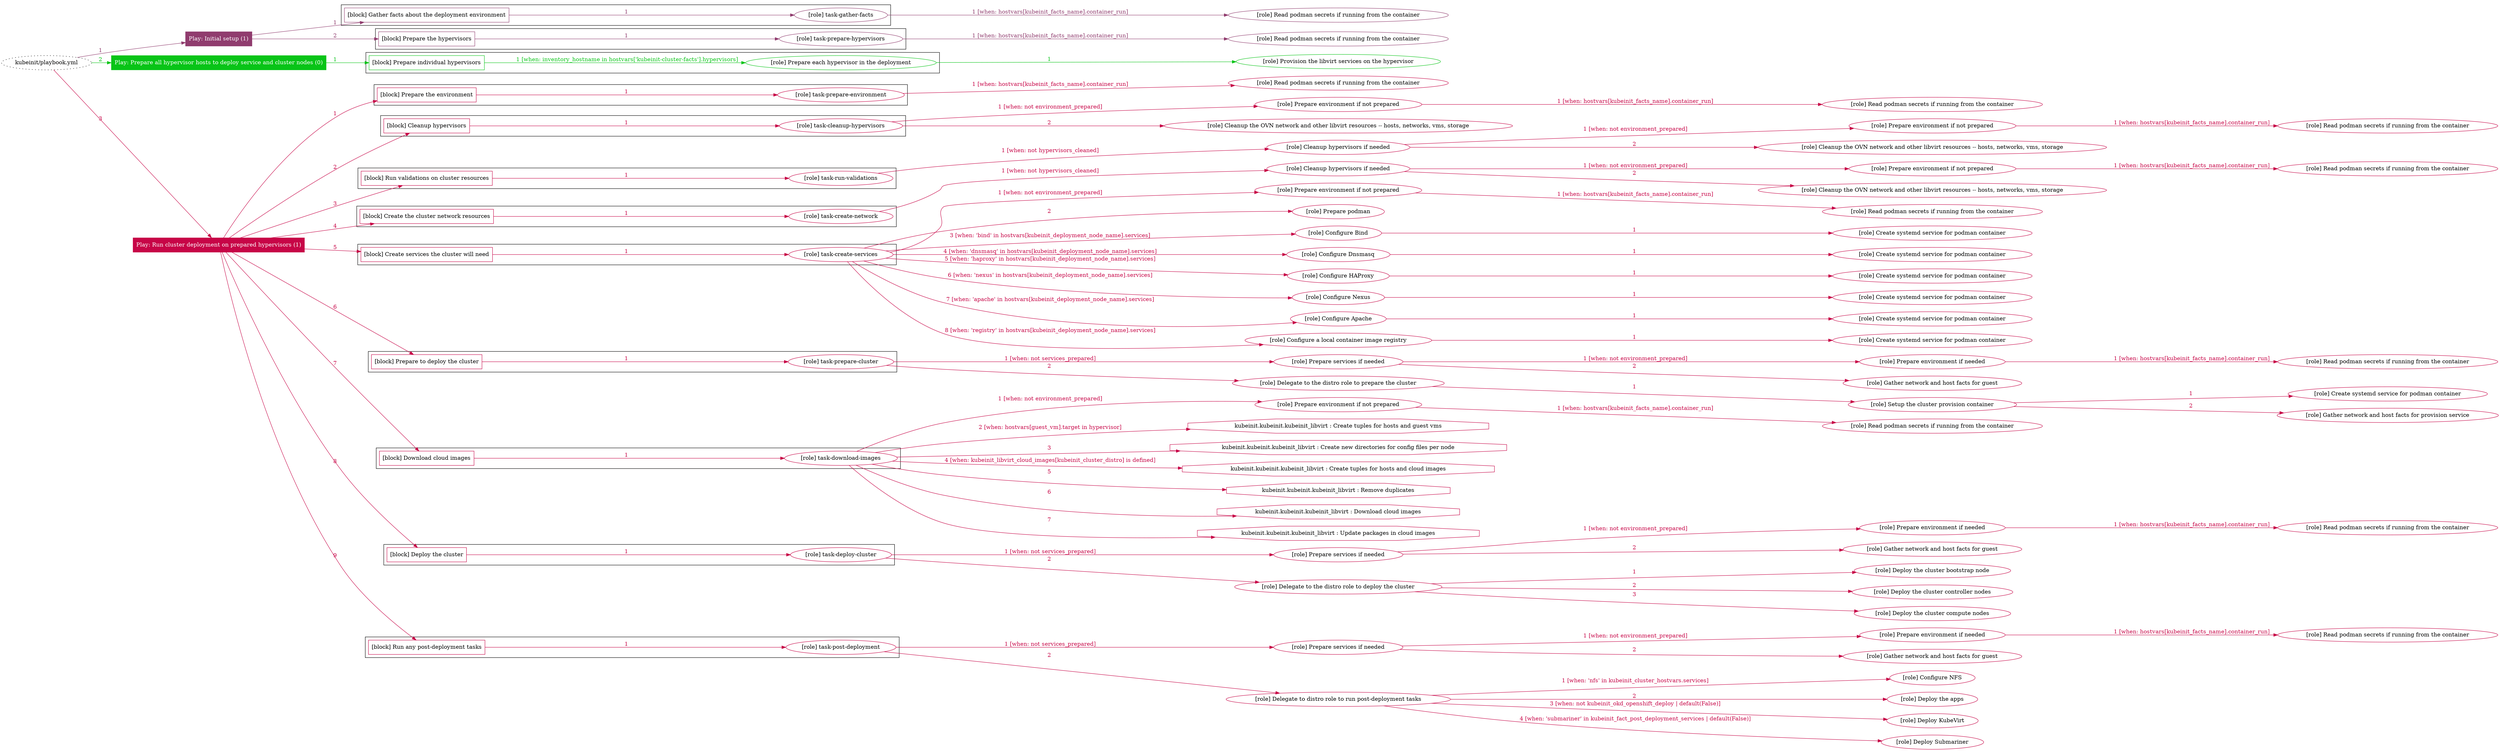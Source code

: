 digraph {
	graph [concentrate=true ordering=in rankdir=LR ratio=fill]
	edge [esep=5 sep=10]
	"kubeinit/playbook.yml" [id=root_node style=dotted]
	play_e57814ec [label="Play: Initial setup (1)" color="#903c6e" fontcolor="#ffffff" id=play_e57814ec shape=box style=filled tooltip=localhost]
	"kubeinit/playbook.yml" -> play_e57814ec [label="1 " color="#903c6e" fontcolor="#903c6e" id=edge_998d6aad labeltooltip="1 " tooltip="1 "]
	subgraph "Read podman secrets if running from the container" {
		role_20146bf0 [label="[role] Read podman secrets if running from the container" color="#903c6e" id=role_20146bf0 tooltip="Read podman secrets if running from the container"]
	}
	subgraph "task-gather-facts" {
		role_528e1d6d [label="[role] task-gather-facts" color="#903c6e" id=role_528e1d6d tooltip="task-gather-facts"]
		role_528e1d6d -> role_20146bf0 [label="1 [when: hostvars[kubeinit_facts_name].container_run]" color="#903c6e" fontcolor="#903c6e" id=edge_d0097be8 labeltooltip="1 [when: hostvars[kubeinit_facts_name].container_run]" tooltip="1 [when: hostvars[kubeinit_facts_name].container_run]"]
	}
	subgraph "Read podman secrets if running from the container" {
		role_d85e7669 [label="[role] Read podman secrets if running from the container" color="#903c6e" id=role_d85e7669 tooltip="Read podman secrets if running from the container"]
	}
	subgraph "task-prepare-hypervisors" {
		role_838e03e8 [label="[role] task-prepare-hypervisors" color="#903c6e" id=role_838e03e8 tooltip="task-prepare-hypervisors"]
		role_838e03e8 -> role_d85e7669 [label="1 [when: hostvars[kubeinit_facts_name].container_run]" color="#903c6e" fontcolor="#903c6e" id=edge_f745af4a labeltooltip="1 [when: hostvars[kubeinit_facts_name].container_run]" tooltip="1 [when: hostvars[kubeinit_facts_name].container_run]"]
	}
	subgraph "Play: Initial setup (1)" {
		play_e57814ec -> block_02d4ec2a [label=1 color="#903c6e" fontcolor="#903c6e" id=edge_e289c766 labeltooltip=1 tooltip=1]
		subgraph cluster_block_02d4ec2a {
			block_02d4ec2a [label="[block] Gather facts about the deployment environment" color="#903c6e" id=block_02d4ec2a labeltooltip="Gather facts about the deployment environment" shape=box tooltip="Gather facts about the deployment environment"]
			block_02d4ec2a -> role_528e1d6d [label="1 " color="#903c6e" fontcolor="#903c6e" id=edge_088f5617 labeltooltip="1 " tooltip="1 "]
		}
		play_e57814ec -> block_c8b845cd [label=2 color="#903c6e" fontcolor="#903c6e" id=edge_b37fdcaf labeltooltip=2 tooltip=2]
		subgraph cluster_block_c8b845cd {
			block_c8b845cd [label="[block] Prepare the hypervisors" color="#903c6e" id=block_c8b845cd labeltooltip="Prepare the hypervisors" shape=box tooltip="Prepare the hypervisors"]
			block_c8b845cd -> role_838e03e8 [label="1 " color="#903c6e" fontcolor="#903c6e" id=edge_15ffd4a2 labeltooltip="1 " tooltip="1 "]
		}
	}
	play_b6f82096 [label="Play: Prepare all hypervisor hosts to deploy service and cluster nodes (0)" color="#08c417" fontcolor="#ffffff" id=play_b6f82096 shape=box style=filled tooltip="Play: Prepare all hypervisor hosts to deploy service and cluster nodes (0)"]
	"kubeinit/playbook.yml" -> play_b6f82096 [label="2 " color="#08c417" fontcolor="#08c417" id=edge_c9e2d26b labeltooltip="2 " tooltip="2 "]
	subgraph "Provision the libvirt services on the hypervisor" {
		role_db846bba [label="[role] Provision the libvirt services on the hypervisor" color="#08c417" id=role_db846bba tooltip="Provision the libvirt services on the hypervisor"]
	}
	subgraph "Prepare each hypervisor in the deployment" {
		role_11a59869 [label="[role] Prepare each hypervisor in the deployment" color="#08c417" id=role_11a59869 tooltip="Prepare each hypervisor in the deployment"]
		role_11a59869 -> role_db846bba [label="1 " color="#08c417" fontcolor="#08c417" id=edge_5198bde3 labeltooltip="1 " tooltip="1 "]
	}
	subgraph "Play: Prepare all hypervisor hosts to deploy service and cluster nodes (0)" {
		play_b6f82096 -> block_b6aeeaad [label=1 color="#08c417" fontcolor="#08c417" id=edge_bf269381 labeltooltip=1 tooltip=1]
		subgraph cluster_block_b6aeeaad {
			block_b6aeeaad [label="[block] Prepare individual hypervisors" color="#08c417" id=block_b6aeeaad labeltooltip="Prepare individual hypervisors" shape=box tooltip="Prepare individual hypervisors"]
			block_b6aeeaad -> role_11a59869 [label="1 [when: inventory_hostname in hostvars['kubeinit-cluster-facts'].hypervisors]" color="#08c417" fontcolor="#08c417" id=edge_a17669b5 labeltooltip="1 [when: inventory_hostname in hostvars['kubeinit-cluster-facts'].hypervisors]" tooltip="1 [when: inventory_hostname in hostvars['kubeinit-cluster-facts'].hypervisors]"]
		}
	}
	play_67b4e83b [label="Play: Run cluster deployment on prepared hypervisors (1)" color="#c70547" fontcolor="#ffffff" id=play_67b4e83b shape=box style=filled tooltip=localhost]
	"kubeinit/playbook.yml" -> play_67b4e83b [label="3 " color="#c70547" fontcolor="#c70547" id=edge_0b00e5ec labeltooltip="3 " tooltip="3 "]
	subgraph "Read podman secrets if running from the container" {
		role_1b2f8ad4 [label="[role] Read podman secrets if running from the container" color="#c70547" id=role_1b2f8ad4 tooltip="Read podman secrets if running from the container"]
	}
	subgraph "task-prepare-environment" {
		role_fc63b0c1 [label="[role] task-prepare-environment" color="#c70547" id=role_fc63b0c1 tooltip="task-prepare-environment"]
		role_fc63b0c1 -> role_1b2f8ad4 [label="1 [when: hostvars[kubeinit_facts_name].container_run]" color="#c70547" fontcolor="#c70547" id=edge_f58f5385 labeltooltip="1 [when: hostvars[kubeinit_facts_name].container_run]" tooltip="1 [when: hostvars[kubeinit_facts_name].container_run]"]
	}
	subgraph "Read podman secrets if running from the container" {
		role_85a5f7a7 [label="[role] Read podman secrets if running from the container" color="#c70547" id=role_85a5f7a7 tooltip="Read podman secrets if running from the container"]
	}
	subgraph "Prepare environment if not prepared" {
		role_314b15ed [label="[role] Prepare environment if not prepared" color="#c70547" id=role_314b15ed tooltip="Prepare environment if not prepared"]
		role_314b15ed -> role_85a5f7a7 [label="1 [when: hostvars[kubeinit_facts_name].container_run]" color="#c70547" fontcolor="#c70547" id=edge_4b44d23c labeltooltip="1 [when: hostvars[kubeinit_facts_name].container_run]" tooltip="1 [when: hostvars[kubeinit_facts_name].container_run]"]
	}
	subgraph "Cleanup the OVN network and other libvirt resources -- hosts, networks, vms, storage" {
		role_434c3f2a [label="[role] Cleanup the OVN network and other libvirt resources -- hosts, networks, vms, storage" color="#c70547" id=role_434c3f2a tooltip="Cleanup the OVN network and other libvirt resources -- hosts, networks, vms, storage"]
	}
	subgraph "task-cleanup-hypervisors" {
		role_67510c01 [label="[role] task-cleanup-hypervisors" color="#c70547" id=role_67510c01 tooltip="task-cleanup-hypervisors"]
		role_67510c01 -> role_314b15ed [label="1 [when: not environment_prepared]" color="#c70547" fontcolor="#c70547" id=edge_8f88aaa0 labeltooltip="1 [when: not environment_prepared]" tooltip="1 [when: not environment_prepared]"]
		role_67510c01 -> role_434c3f2a [label="2 " color="#c70547" fontcolor="#c70547" id=edge_c3da2a74 labeltooltip="2 " tooltip="2 "]
	}
	subgraph "Read podman secrets if running from the container" {
		role_5b3a8b8e [label="[role] Read podman secrets if running from the container" color="#c70547" id=role_5b3a8b8e tooltip="Read podman secrets if running from the container"]
	}
	subgraph "Prepare environment if not prepared" {
		role_06af98ee [label="[role] Prepare environment if not prepared" color="#c70547" id=role_06af98ee tooltip="Prepare environment if not prepared"]
		role_06af98ee -> role_5b3a8b8e [label="1 [when: hostvars[kubeinit_facts_name].container_run]" color="#c70547" fontcolor="#c70547" id=edge_efa00b2d labeltooltip="1 [when: hostvars[kubeinit_facts_name].container_run]" tooltip="1 [when: hostvars[kubeinit_facts_name].container_run]"]
	}
	subgraph "Cleanup the OVN network and other libvirt resources -- hosts, networks, vms, storage" {
		role_df88baa7 [label="[role] Cleanup the OVN network and other libvirt resources -- hosts, networks, vms, storage" color="#c70547" id=role_df88baa7 tooltip="Cleanup the OVN network and other libvirt resources -- hosts, networks, vms, storage"]
	}
	subgraph "Cleanup hypervisors if needed" {
		role_3ab0bb7d [label="[role] Cleanup hypervisors if needed" color="#c70547" id=role_3ab0bb7d tooltip="Cleanup hypervisors if needed"]
		role_3ab0bb7d -> role_06af98ee [label="1 [when: not environment_prepared]" color="#c70547" fontcolor="#c70547" id=edge_c79b1910 labeltooltip="1 [when: not environment_prepared]" tooltip="1 [when: not environment_prepared]"]
		role_3ab0bb7d -> role_df88baa7 [label="2 " color="#c70547" fontcolor="#c70547" id=edge_a85e5fe9 labeltooltip="2 " tooltip="2 "]
	}
	subgraph "task-run-validations" {
		role_18d2a5ad [label="[role] task-run-validations" color="#c70547" id=role_18d2a5ad tooltip="task-run-validations"]
		role_18d2a5ad -> role_3ab0bb7d [label="1 [when: not hypervisors_cleaned]" color="#c70547" fontcolor="#c70547" id=edge_9f1369da labeltooltip="1 [when: not hypervisors_cleaned]" tooltip="1 [when: not hypervisors_cleaned]"]
	}
	subgraph "Read podman secrets if running from the container" {
		role_9ee2f561 [label="[role] Read podman secrets if running from the container" color="#c70547" id=role_9ee2f561 tooltip="Read podman secrets if running from the container"]
	}
	subgraph "Prepare environment if not prepared" {
		role_53e55b49 [label="[role] Prepare environment if not prepared" color="#c70547" id=role_53e55b49 tooltip="Prepare environment if not prepared"]
		role_53e55b49 -> role_9ee2f561 [label="1 [when: hostvars[kubeinit_facts_name].container_run]" color="#c70547" fontcolor="#c70547" id=edge_9c3cd975 labeltooltip="1 [when: hostvars[kubeinit_facts_name].container_run]" tooltip="1 [when: hostvars[kubeinit_facts_name].container_run]"]
	}
	subgraph "Cleanup the OVN network and other libvirt resources -- hosts, networks, vms, storage" {
		role_95328ca1 [label="[role] Cleanup the OVN network and other libvirt resources -- hosts, networks, vms, storage" color="#c70547" id=role_95328ca1 tooltip="Cleanup the OVN network and other libvirt resources -- hosts, networks, vms, storage"]
	}
	subgraph "Cleanup hypervisors if needed" {
		role_371a0775 [label="[role] Cleanup hypervisors if needed" color="#c70547" id=role_371a0775 tooltip="Cleanup hypervisors if needed"]
		role_371a0775 -> role_53e55b49 [label="1 [when: not environment_prepared]" color="#c70547" fontcolor="#c70547" id=edge_9368deab labeltooltip="1 [when: not environment_prepared]" tooltip="1 [when: not environment_prepared]"]
		role_371a0775 -> role_95328ca1 [label="2 " color="#c70547" fontcolor="#c70547" id=edge_50e19573 labeltooltip="2 " tooltip="2 "]
	}
	subgraph "task-create-network" {
		role_330e4c9d [label="[role] task-create-network" color="#c70547" id=role_330e4c9d tooltip="task-create-network"]
		role_330e4c9d -> role_371a0775 [label="1 [when: not hypervisors_cleaned]" color="#c70547" fontcolor="#c70547" id=edge_81a84d38 labeltooltip="1 [when: not hypervisors_cleaned]" tooltip="1 [when: not hypervisors_cleaned]"]
	}
	subgraph "Read podman secrets if running from the container" {
		role_40a26003 [label="[role] Read podman secrets if running from the container" color="#c70547" id=role_40a26003 tooltip="Read podman secrets if running from the container"]
	}
	subgraph "Prepare environment if not prepared" {
		role_67818e24 [label="[role] Prepare environment if not prepared" color="#c70547" id=role_67818e24 tooltip="Prepare environment if not prepared"]
		role_67818e24 -> role_40a26003 [label="1 [when: hostvars[kubeinit_facts_name].container_run]" color="#c70547" fontcolor="#c70547" id=edge_30d7cadb labeltooltip="1 [when: hostvars[kubeinit_facts_name].container_run]" tooltip="1 [when: hostvars[kubeinit_facts_name].container_run]"]
	}
	subgraph "Prepare podman" {
		role_bd1632a7 [label="[role] Prepare podman" color="#c70547" id=role_bd1632a7 tooltip="Prepare podman"]
	}
	subgraph "Create systemd service for podman container" {
		role_ec5bc80c [label="[role] Create systemd service for podman container" color="#c70547" id=role_ec5bc80c tooltip="Create systemd service for podman container"]
	}
	subgraph "Configure Bind" {
		role_2674c3dc [label="[role] Configure Bind" color="#c70547" id=role_2674c3dc tooltip="Configure Bind"]
		role_2674c3dc -> role_ec5bc80c [label="1 " color="#c70547" fontcolor="#c70547" id=edge_1c114946 labeltooltip="1 " tooltip="1 "]
	}
	subgraph "Create systemd service for podman container" {
		role_092ce937 [label="[role] Create systemd service for podman container" color="#c70547" id=role_092ce937 tooltip="Create systemd service for podman container"]
	}
	subgraph "Configure Dnsmasq" {
		role_9535d8d1 [label="[role] Configure Dnsmasq" color="#c70547" id=role_9535d8d1 tooltip="Configure Dnsmasq"]
		role_9535d8d1 -> role_092ce937 [label="1 " color="#c70547" fontcolor="#c70547" id=edge_a54917b3 labeltooltip="1 " tooltip="1 "]
	}
	subgraph "Create systemd service for podman container" {
		role_f1cfc39b [label="[role] Create systemd service for podman container" color="#c70547" id=role_f1cfc39b tooltip="Create systemd service for podman container"]
	}
	subgraph "Configure HAProxy" {
		role_df747349 [label="[role] Configure HAProxy" color="#c70547" id=role_df747349 tooltip="Configure HAProxy"]
		role_df747349 -> role_f1cfc39b [label="1 " color="#c70547" fontcolor="#c70547" id=edge_c981d760 labeltooltip="1 " tooltip="1 "]
	}
	subgraph "Create systemd service for podman container" {
		role_611a55fc [label="[role] Create systemd service for podman container" color="#c70547" id=role_611a55fc tooltip="Create systemd service for podman container"]
	}
	subgraph "Configure Nexus" {
		role_d2d75d9b [label="[role] Configure Nexus" color="#c70547" id=role_d2d75d9b tooltip="Configure Nexus"]
		role_d2d75d9b -> role_611a55fc [label="1 " color="#c70547" fontcolor="#c70547" id=edge_521e70ad labeltooltip="1 " tooltip="1 "]
	}
	subgraph "Create systemd service for podman container" {
		role_bc6b40cf [label="[role] Create systemd service for podman container" color="#c70547" id=role_bc6b40cf tooltip="Create systemd service for podman container"]
	}
	subgraph "Configure Apache" {
		role_92b27e3d [label="[role] Configure Apache" color="#c70547" id=role_92b27e3d tooltip="Configure Apache"]
		role_92b27e3d -> role_bc6b40cf [label="1 " color="#c70547" fontcolor="#c70547" id=edge_1fdb5cfb labeltooltip="1 " tooltip="1 "]
	}
	subgraph "Create systemd service for podman container" {
		role_32981672 [label="[role] Create systemd service for podman container" color="#c70547" id=role_32981672 tooltip="Create systemd service for podman container"]
	}
	subgraph "Configure a local container image registry" {
		role_b5b1e7c0 [label="[role] Configure a local container image registry" color="#c70547" id=role_b5b1e7c0 tooltip="Configure a local container image registry"]
		role_b5b1e7c0 -> role_32981672 [label="1 " color="#c70547" fontcolor="#c70547" id=edge_a6b2f514 labeltooltip="1 " tooltip="1 "]
	}
	subgraph "task-create-services" {
		role_2de9eefa [label="[role] task-create-services" color="#c70547" id=role_2de9eefa tooltip="task-create-services"]
		role_2de9eefa -> role_67818e24 [label="1 [when: not environment_prepared]" color="#c70547" fontcolor="#c70547" id=edge_21c5cfae labeltooltip="1 [when: not environment_prepared]" tooltip="1 [when: not environment_prepared]"]
		role_2de9eefa -> role_bd1632a7 [label="2 " color="#c70547" fontcolor="#c70547" id=edge_f4d16522 labeltooltip="2 " tooltip="2 "]
		role_2de9eefa -> role_2674c3dc [label="3 [when: 'bind' in hostvars[kubeinit_deployment_node_name].services]" color="#c70547" fontcolor="#c70547" id=edge_e6b9b224 labeltooltip="3 [when: 'bind' in hostvars[kubeinit_deployment_node_name].services]" tooltip="3 [when: 'bind' in hostvars[kubeinit_deployment_node_name].services]"]
		role_2de9eefa -> role_9535d8d1 [label="4 [when: 'dnsmasq' in hostvars[kubeinit_deployment_node_name].services]" color="#c70547" fontcolor="#c70547" id=edge_6b3914c4 labeltooltip="4 [when: 'dnsmasq' in hostvars[kubeinit_deployment_node_name].services]" tooltip="4 [when: 'dnsmasq' in hostvars[kubeinit_deployment_node_name].services]"]
		role_2de9eefa -> role_df747349 [label="5 [when: 'haproxy' in hostvars[kubeinit_deployment_node_name].services]" color="#c70547" fontcolor="#c70547" id=edge_59e1964e labeltooltip="5 [when: 'haproxy' in hostvars[kubeinit_deployment_node_name].services]" tooltip="5 [when: 'haproxy' in hostvars[kubeinit_deployment_node_name].services]"]
		role_2de9eefa -> role_d2d75d9b [label="6 [when: 'nexus' in hostvars[kubeinit_deployment_node_name].services]" color="#c70547" fontcolor="#c70547" id=edge_e96bb1b6 labeltooltip="6 [when: 'nexus' in hostvars[kubeinit_deployment_node_name].services]" tooltip="6 [when: 'nexus' in hostvars[kubeinit_deployment_node_name].services]"]
		role_2de9eefa -> role_92b27e3d [label="7 [when: 'apache' in hostvars[kubeinit_deployment_node_name].services]" color="#c70547" fontcolor="#c70547" id=edge_45c08d07 labeltooltip="7 [when: 'apache' in hostvars[kubeinit_deployment_node_name].services]" tooltip="7 [when: 'apache' in hostvars[kubeinit_deployment_node_name].services]"]
		role_2de9eefa -> role_b5b1e7c0 [label="8 [when: 'registry' in hostvars[kubeinit_deployment_node_name].services]" color="#c70547" fontcolor="#c70547" id=edge_15a5c82e labeltooltip="8 [when: 'registry' in hostvars[kubeinit_deployment_node_name].services]" tooltip="8 [when: 'registry' in hostvars[kubeinit_deployment_node_name].services]"]
	}
	subgraph "Read podman secrets if running from the container" {
		role_c1750182 [label="[role] Read podman secrets if running from the container" color="#c70547" id=role_c1750182 tooltip="Read podman secrets if running from the container"]
	}
	subgraph "Prepare environment if needed" {
		role_d8a0e016 [label="[role] Prepare environment if needed" color="#c70547" id=role_d8a0e016 tooltip="Prepare environment if needed"]
		role_d8a0e016 -> role_c1750182 [label="1 [when: hostvars[kubeinit_facts_name].container_run]" color="#c70547" fontcolor="#c70547" id=edge_7e213737 labeltooltip="1 [when: hostvars[kubeinit_facts_name].container_run]" tooltip="1 [when: hostvars[kubeinit_facts_name].container_run]"]
	}
	subgraph "Gather network and host facts for guest" {
		role_1ce1ba4d [label="[role] Gather network and host facts for guest" color="#c70547" id=role_1ce1ba4d tooltip="Gather network and host facts for guest"]
	}
	subgraph "Prepare services if needed" {
		role_bd348396 [label="[role] Prepare services if needed" color="#c70547" id=role_bd348396 tooltip="Prepare services if needed"]
		role_bd348396 -> role_d8a0e016 [label="1 [when: not environment_prepared]" color="#c70547" fontcolor="#c70547" id=edge_ff0b3510 labeltooltip="1 [when: not environment_prepared]" tooltip="1 [when: not environment_prepared]"]
		role_bd348396 -> role_1ce1ba4d [label="2 " color="#c70547" fontcolor="#c70547" id=edge_3c1ca3d6 labeltooltip="2 " tooltip="2 "]
	}
	subgraph "Create systemd service for podman container" {
		role_d2569b61 [label="[role] Create systemd service for podman container" color="#c70547" id=role_d2569b61 tooltip="Create systemd service for podman container"]
	}
	subgraph "Gather network and host facts for provision service" {
		role_e5988528 [label="[role] Gather network and host facts for provision service" color="#c70547" id=role_e5988528 tooltip="Gather network and host facts for provision service"]
	}
	subgraph "Setup the cluster provision container" {
		role_981da1f9 [label="[role] Setup the cluster provision container" color="#c70547" id=role_981da1f9 tooltip="Setup the cluster provision container"]
		role_981da1f9 -> role_d2569b61 [label="1 " color="#c70547" fontcolor="#c70547" id=edge_e08c0766 labeltooltip="1 " tooltip="1 "]
		role_981da1f9 -> role_e5988528 [label="2 " color="#c70547" fontcolor="#c70547" id=edge_27861860 labeltooltip="2 " tooltip="2 "]
	}
	subgraph "Delegate to the distro role to prepare the cluster" {
		role_431ba43c [label="[role] Delegate to the distro role to prepare the cluster" color="#c70547" id=role_431ba43c tooltip="Delegate to the distro role to prepare the cluster"]
		role_431ba43c -> role_981da1f9 [label="1 " color="#c70547" fontcolor="#c70547" id=edge_ae09eb26 labeltooltip="1 " tooltip="1 "]
	}
	subgraph "task-prepare-cluster" {
		role_0db71ec4 [label="[role] task-prepare-cluster" color="#c70547" id=role_0db71ec4 tooltip="task-prepare-cluster"]
		role_0db71ec4 -> role_bd348396 [label="1 [when: not services_prepared]" color="#c70547" fontcolor="#c70547" id=edge_e9e4e745 labeltooltip="1 [when: not services_prepared]" tooltip="1 [when: not services_prepared]"]
		role_0db71ec4 -> role_431ba43c [label="2 " color="#c70547" fontcolor="#c70547" id=edge_8b52a946 labeltooltip="2 " tooltip="2 "]
	}
	subgraph "Read podman secrets if running from the container" {
		role_16dd720e [label="[role] Read podman secrets if running from the container" color="#c70547" id=role_16dd720e tooltip="Read podman secrets if running from the container"]
	}
	subgraph "Prepare environment if not prepared" {
		role_97a4a67f [label="[role] Prepare environment if not prepared" color="#c70547" id=role_97a4a67f tooltip="Prepare environment if not prepared"]
		role_97a4a67f -> role_16dd720e [label="1 [when: hostvars[kubeinit_facts_name].container_run]" color="#c70547" fontcolor="#c70547" id=edge_d06ebdf8 labeltooltip="1 [when: hostvars[kubeinit_facts_name].container_run]" tooltip="1 [when: hostvars[kubeinit_facts_name].container_run]"]
	}
	subgraph "task-download-images" {
		role_67464e29 [label="[role] task-download-images" color="#c70547" id=role_67464e29 tooltip="task-download-images"]
		role_67464e29 -> role_97a4a67f [label="1 [when: not environment_prepared]" color="#c70547" fontcolor="#c70547" id=edge_dc2a25ee labeltooltip="1 [when: not environment_prepared]" tooltip="1 [when: not environment_prepared]"]
		task_23b210db [label="kubeinit.kubeinit.kubeinit_libvirt : Create tuples for hosts and guest vms" color="#c70547" id=task_23b210db shape=octagon tooltip="kubeinit.kubeinit.kubeinit_libvirt : Create tuples for hosts and guest vms"]
		role_67464e29 -> task_23b210db [label="2 [when: hostvars[guest_vm].target in hypervisor]" color="#c70547" fontcolor="#c70547" id=edge_fd60e6f1 labeltooltip="2 [when: hostvars[guest_vm].target in hypervisor]" tooltip="2 [when: hostvars[guest_vm].target in hypervisor]"]
		task_d3bc042f [label="kubeinit.kubeinit.kubeinit_libvirt : Create new directories for config files per node" color="#c70547" id=task_d3bc042f shape=octagon tooltip="kubeinit.kubeinit.kubeinit_libvirt : Create new directories for config files per node"]
		role_67464e29 -> task_d3bc042f [label="3 " color="#c70547" fontcolor="#c70547" id=edge_a7f1f2de labeltooltip="3 " tooltip="3 "]
		task_61aecc24 [label="kubeinit.kubeinit.kubeinit_libvirt : Create tuples for hosts and cloud images" color="#c70547" id=task_61aecc24 shape=octagon tooltip="kubeinit.kubeinit.kubeinit_libvirt : Create tuples for hosts and cloud images"]
		role_67464e29 -> task_61aecc24 [label="4 [when: kubeinit_libvirt_cloud_images[kubeinit_cluster_distro] is defined]" color="#c70547" fontcolor="#c70547" id=edge_853caf06 labeltooltip="4 [when: kubeinit_libvirt_cloud_images[kubeinit_cluster_distro] is defined]" tooltip="4 [when: kubeinit_libvirt_cloud_images[kubeinit_cluster_distro] is defined]"]
		task_b4771bfe [label="kubeinit.kubeinit.kubeinit_libvirt : Remove duplicates" color="#c70547" id=task_b4771bfe shape=octagon tooltip="kubeinit.kubeinit.kubeinit_libvirt : Remove duplicates"]
		role_67464e29 -> task_b4771bfe [label="5 " color="#c70547" fontcolor="#c70547" id=edge_3116607f labeltooltip="5 " tooltip="5 "]
		task_d309241c [label="kubeinit.kubeinit.kubeinit_libvirt : Download cloud images" color="#c70547" id=task_d309241c shape=octagon tooltip="kubeinit.kubeinit.kubeinit_libvirt : Download cloud images"]
		role_67464e29 -> task_d309241c [label="6 " color="#c70547" fontcolor="#c70547" id=edge_7619eff3 labeltooltip="6 " tooltip="6 "]
		task_8434c881 [label="kubeinit.kubeinit.kubeinit_libvirt : Update packages in cloud images" color="#c70547" id=task_8434c881 shape=octagon tooltip="kubeinit.kubeinit.kubeinit_libvirt : Update packages in cloud images"]
		role_67464e29 -> task_8434c881 [label="7 " color="#c70547" fontcolor="#c70547" id=edge_63f2321b labeltooltip="7 " tooltip="7 "]
	}
	subgraph "Read podman secrets if running from the container" {
		role_61a388dd [label="[role] Read podman secrets if running from the container" color="#c70547" id=role_61a388dd tooltip="Read podman secrets if running from the container"]
	}
	subgraph "Prepare environment if needed" {
		role_cf577553 [label="[role] Prepare environment if needed" color="#c70547" id=role_cf577553 tooltip="Prepare environment if needed"]
		role_cf577553 -> role_61a388dd [label="1 [when: hostvars[kubeinit_facts_name].container_run]" color="#c70547" fontcolor="#c70547" id=edge_def336a5 labeltooltip="1 [when: hostvars[kubeinit_facts_name].container_run]" tooltip="1 [when: hostvars[kubeinit_facts_name].container_run]"]
	}
	subgraph "Gather network and host facts for guest" {
		role_87aa9d08 [label="[role] Gather network and host facts for guest" color="#c70547" id=role_87aa9d08 tooltip="Gather network and host facts for guest"]
	}
	subgraph "Prepare services if needed" {
		role_465d4f95 [label="[role] Prepare services if needed" color="#c70547" id=role_465d4f95 tooltip="Prepare services if needed"]
		role_465d4f95 -> role_cf577553 [label="1 [when: not environment_prepared]" color="#c70547" fontcolor="#c70547" id=edge_7af8c2e5 labeltooltip="1 [when: not environment_prepared]" tooltip="1 [when: not environment_prepared]"]
		role_465d4f95 -> role_87aa9d08 [label="2 " color="#c70547" fontcolor="#c70547" id=edge_03cceaa3 labeltooltip="2 " tooltip="2 "]
	}
	subgraph "Deploy the cluster bootstrap node" {
		role_56633fb7 [label="[role] Deploy the cluster bootstrap node" color="#c70547" id=role_56633fb7 tooltip="Deploy the cluster bootstrap node"]
	}
	subgraph "Deploy the cluster controller nodes" {
		role_5f2c2c79 [label="[role] Deploy the cluster controller nodes" color="#c70547" id=role_5f2c2c79 tooltip="Deploy the cluster controller nodes"]
	}
	subgraph "Deploy the cluster compute nodes" {
		role_b3dbe7aa [label="[role] Deploy the cluster compute nodes" color="#c70547" id=role_b3dbe7aa tooltip="Deploy the cluster compute nodes"]
	}
	subgraph "Delegate to the distro role to deploy the cluster" {
		role_5ca4018c [label="[role] Delegate to the distro role to deploy the cluster" color="#c70547" id=role_5ca4018c tooltip="Delegate to the distro role to deploy the cluster"]
		role_5ca4018c -> role_56633fb7 [label="1 " color="#c70547" fontcolor="#c70547" id=edge_3578d037 labeltooltip="1 " tooltip="1 "]
		role_5ca4018c -> role_5f2c2c79 [label="2 " color="#c70547" fontcolor="#c70547" id=edge_0df79df3 labeltooltip="2 " tooltip="2 "]
		role_5ca4018c -> role_b3dbe7aa [label="3 " color="#c70547" fontcolor="#c70547" id=edge_6ade649c labeltooltip="3 " tooltip="3 "]
	}
	subgraph "task-deploy-cluster" {
		role_0b2d4777 [label="[role] task-deploy-cluster" color="#c70547" id=role_0b2d4777 tooltip="task-deploy-cluster"]
		role_0b2d4777 -> role_465d4f95 [label="1 [when: not services_prepared]" color="#c70547" fontcolor="#c70547" id=edge_409065d1 labeltooltip="1 [when: not services_prepared]" tooltip="1 [when: not services_prepared]"]
		role_0b2d4777 -> role_5ca4018c [label="2 " color="#c70547" fontcolor="#c70547" id=edge_5a3acec8 labeltooltip="2 " tooltip="2 "]
	}
	subgraph "Read podman secrets if running from the container" {
		role_0954d8a9 [label="[role] Read podman secrets if running from the container" color="#c70547" id=role_0954d8a9 tooltip="Read podman secrets if running from the container"]
	}
	subgraph "Prepare environment if needed" {
		role_cee5e0f6 [label="[role] Prepare environment if needed" color="#c70547" id=role_cee5e0f6 tooltip="Prepare environment if needed"]
		role_cee5e0f6 -> role_0954d8a9 [label="1 [when: hostvars[kubeinit_facts_name].container_run]" color="#c70547" fontcolor="#c70547" id=edge_fa82c955 labeltooltip="1 [when: hostvars[kubeinit_facts_name].container_run]" tooltip="1 [when: hostvars[kubeinit_facts_name].container_run]"]
	}
	subgraph "Gather network and host facts for guest" {
		role_bf7f1272 [label="[role] Gather network and host facts for guest" color="#c70547" id=role_bf7f1272 tooltip="Gather network and host facts for guest"]
	}
	subgraph "Prepare services if needed" {
		role_324922bb [label="[role] Prepare services if needed" color="#c70547" id=role_324922bb tooltip="Prepare services if needed"]
		role_324922bb -> role_cee5e0f6 [label="1 [when: not environment_prepared]" color="#c70547" fontcolor="#c70547" id=edge_6dea2442 labeltooltip="1 [when: not environment_prepared]" tooltip="1 [when: not environment_prepared]"]
		role_324922bb -> role_bf7f1272 [label="2 " color="#c70547" fontcolor="#c70547" id=edge_edcdd610 labeltooltip="2 " tooltip="2 "]
	}
	subgraph "Configure NFS" {
		role_3ae77db6 [label="[role] Configure NFS" color="#c70547" id=role_3ae77db6 tooltip="Configure NFS"]
	}
	subgraph "Deploy the apps" {
		role_a4157696 [label="[role] Deploy the apps" color="#c70547" id=role_a4157696 tooltip="Deploy the apps"]
	}
	subgraph "Deploy KubeVirt" {
		role_fd980258 [label="[role] Deploy KubeVirt" color="#c70547" id=role_fd980258 tooltip="Deploy KubeVirt"]
	}
	subgraph "Deploy Submariner" {
		role_31efb423 [label="[role] Deploy Submariner" color="#c70547" id=role_31efb423 tooltip="Deploy Submariner"]
	}
	subgraph "Delegate to distro role to run post-deployment tasks" {
		role_54937142 [label="[role] Delegate to distro role to run post-deployment tasks" color="#c70547" id=role_54937142 tooltip="Delegate to distro role to run post-deployment tasks"]
		role_54937142 -> role_3ae77db6 [label="1 [when: 'nfs' in kubeinit_cluster_hostvars.services]" color="#c70547" fontcolor="#c70547" id=edge_d2ddb06e labeltooltip="1 [when: 'nfs' in kubeinit_cluster_hostvars.services]" tooltip="1 [when: 'nfs' in kubeinit_cluster_hostvars.services]"]
		role_54937142 -> role_a4157696 [label="2 " color="#c70547" fontcolor="#c70547" id=edge_be8783fa labeltooltip="2 " tooltip="2 "]
		role_54937142 -> role_fd980258 [label="3 [when: not kubeinit_okd_openshift_deploy | default(False)]" color="#c70547" fontcolor="#c70547" id=edge_9d6da414 labeltooltip="3 [when: not kubeinit_okd_openshift_deploy | default(False)]" tooltip="3 [when: not kubeinit_okd_openshift_deploy | default(False)]"]
		role_54937142 -> role_31efb423 [label="4 [when: 'submariner' in kubeinit_fact_post_deployment_services | default(False)]" color="#c70547" fontcolor="#c70547" id=edge_eaf98b3a labeltooltip="4 [when: 'submariner' in kubeinit_fact_post_deployment_services | default(False)]" tooltip="4 [when: 'submariner' in kubeinit_fact_post_deployment_services | default(False)]"]
	}
	subgraph "task-post-deployment" {
		role_4e152bc0 [label="[role] task-post-deployment" color="#c70547" id=role_4e152bc0 tooltip="task-post-deployment"]
		role_4e152bc0 -> role_324922bb [label="1 [when: not services_prepared]" color="#c70547" fontcolor="#c70547" id=edge_e6efa190 labeltooltip="1 [when: not services_prepared]" tooltip="1 [when: not services_prepared]"]
		role_4e152bc0 -> role_54937142 [label="2 " color="#c70547" fontcolor="#c70547" id=edge_d44fed13 labeltooltip="2 " tooltip="2 "]
	}
	subgraph "Play: Run cluster deployment on prepared hypervisors (1)" {
		play_67b4e83b -> block_93662ddf [label=1 color="#c70547" fontcolor="#c70547" id=edge_4b1e6d72 labeltooltip=1 tooltip=1]
		subgraph cluster_block_93662ddf {
			block_93662ddf [label="[block] Prepare the environment" color="#c70547" id=block_93662ddf labeltooltip="Prepare the environment" shape=box tooltip="Prepare the environment"]
			block_93662ddf -> role_fc63b0c1 [label="1 " color="#c70547" fontcolor="#c70547" id=edge_9d8c74cc labeltooltip="1 " tooltip="1 "]
		}
		play_67b4e83b -> block_e387142f [label=2 color="#c70547" fontcolor="#c70547" id=edge_6f41dde2 labeltooltip=2 tooltip=2]
		subgraph cluster_block_e387142f {
			block_e387142f [label="[block] Cleanup hypervisors" color="#c70547" id=block_e387142f labeltooltip="Cleanup hypervisors" shape=box tooltip="Cleanup hypervisors"]
			block_e387142f -> role_67510c01 [label="1 " color="#c70547" fontcolor="#c70547" id=edge_a11dc3d7 labeltooltip="1 " tooltip="1 "]
		}
		play_67b4e83b -> block_de01de84 [label=3 color="#c70547" fontcolor="#c70547" id=edge_cd86c985 labeltooltip=3 tooltip=3]
		subgraph cluster_block_de01de84 {
			block_de01de84 [label="[block] Run validations on cluster resources" color="#c70547" id=block_de01de84 labeltooltip="Run validations on cluster resources" shape=box tooltip="Run validations on cluster resources"]
			block_de01de84 -> role_18d2a5ad [label="1 " color="#c70547" fontcolor="#c70547" id=edge_3260320e labeltooltip="1 " tooltip="1 "]
		}
		play_67b4e83b -> block_30a33342 [label=4 color="#c70547" fontcolor="#c70547" id=edge_1d724ebb labeltooltip=4 tooltip=4]
		subgraph cluster_block_30a33342 {
			block_30a33342 [label="[block] Create the cluster network resources" color="#c70547" id=block_30a33342 labeltooltip="Create the cluster network resources" shape=box tooltip="Create the cluster network resources"]
			block_30a33342 -> role_330e4c9d [label="1 " color="#c70547" fontcolor="#c70547" id=edge_802c4e03 labeltooltip="1 " tooltip="1 "]
		}
		play_67b4e83b -> block_105ee92d [label=5 color="#c70547" fontcolor="#c70547" id=edge_82401e50 labeltooltip=5 tooltip=5]
		subgraph cluster_block_105ee92d {
			block_105ee92d [label="[block] Create services the cluster will need" color="#c70547" id=block_105ee92d labeltooltip="Create services the cluster will need" shape=box tooltip="Create services the cluster will need"]
			block_105ee92d -> role_2de9eefa [label="1 " color="#c70547" fontcolor="#c70547" id=edge_2d506f81 labeltooltip="1 " tooltip="1 "]
		}
		play_67b4e83b -> block_330afba5 [label=6 color="#c70547" fontcolor="#c70547" id=edge_fe6c64f8 labeltooltip=6 tooltip=6]
		subgraph cluster_block_330afba5 {
			block_330afba5 [label="[block] Prepare to deploy the cluster" color="#c70547" id=block_330afba5 labeltooltip="Prepare to deploy the cluster" shape=box tooltip="Prepare to deploy the cluster"]
			block_330afba5 -> role_0db71ec4 [label="1 " color="#c70547" fontcolor="#c70547" id=edge_3853e77e labeltooltip="1 " tooltip="1 "]
		}
		play_67b4e83b -> block_397bb4ad [label=7 color="#c70547" fontcolor="#c70547" id=edge_39ddd9af labeltooltip=7 tooltip=7]
		subgraph cluster_block_397bb4ad {
			block_397bb4ad [label="[block] Download cloud images" color="#c70547" id=block_397bb4ad labeltooltip="Download cloud images" shape=box tooltip="Download cloud images"]
			block_397bb4ad -> role_67464e29 [label="1 " color="#c70547" fontcolor="#c70547" id=edge_f048b7d3 labeltooltip="1 " tooltip="1 "]
		}
		play_67b4e83b -> block_e83bd472 [label=8 color="#c70547" fontcolor="#c70547" id=edge_7b2308b3 labeltooltip=8 tooltip=8]
		subgraph cluster_block_e83bd472 {
			block_e83bd472 [label="[block] Deploy the cluster" color="#c70547" id=block_e83bd472 labeltooltip="Deploy the cluster" shape=box tooltip="Deploy the cluster"]
			block_e83bd472 -> role_0b2d4777 [label="1 " color="#c70547" fontcolor="#c70547" id=edge_2541765c labeltooltip="1 " tooltip="1 "]
		}
		play_67b4e83b -> block_ee7ddb43 [label=9 color="#c70547" fontcolor="#c70547" id=edge_5758f0e0 labeltooltip=9 tooltip=9]
		subgraph cluster_block_ee7ddb43 {
			block_ee7ddb43 [label="[block] Run any post-deployment tasks" color="#c70547" id=block_ee7ddb43 labeltooltip="Run any post-deployment tasks" shape=box tooltip="Run any post-deployment tasks"]
			block_ee7ddb43 -> role_4e152bc0 [label="1 " color="#c70547" fontcolor="#c70547" id=edge_15782ac6 labeltooltip="1 " tooltip="1 "]
		}
	}
}
